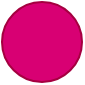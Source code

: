 <mxfile>
    <diagram id="6_LIca4ronq9FODDkxpj" name="Page-1">
        <mxGraphModel dx="587" dy="725" grid="1" gridSize="10" guides="1" tooltips="1" connect="1" arrows="1" fold="1" page="1" pageScale="1" pageWidth="850" pageHeight="1100" math="0" shadow="0">
            <root>
                <mxCell id="0"/>
                <mxCell id="1" parent="0"/>
                <mxCell id="2" value="" style="ellipse;whiteSpace=wrap;html=1;fillColor=#d80073;fontColor=#ffffff;strokeColor=#A50040;" vertex="1" parent="1">
                    <mxGeometry x="100" y="100" width="40" height="40" as="geometry"/>
                </mxCell>
            </root>
        </mxGraphModel>
    </diagram>
</mxfile>
